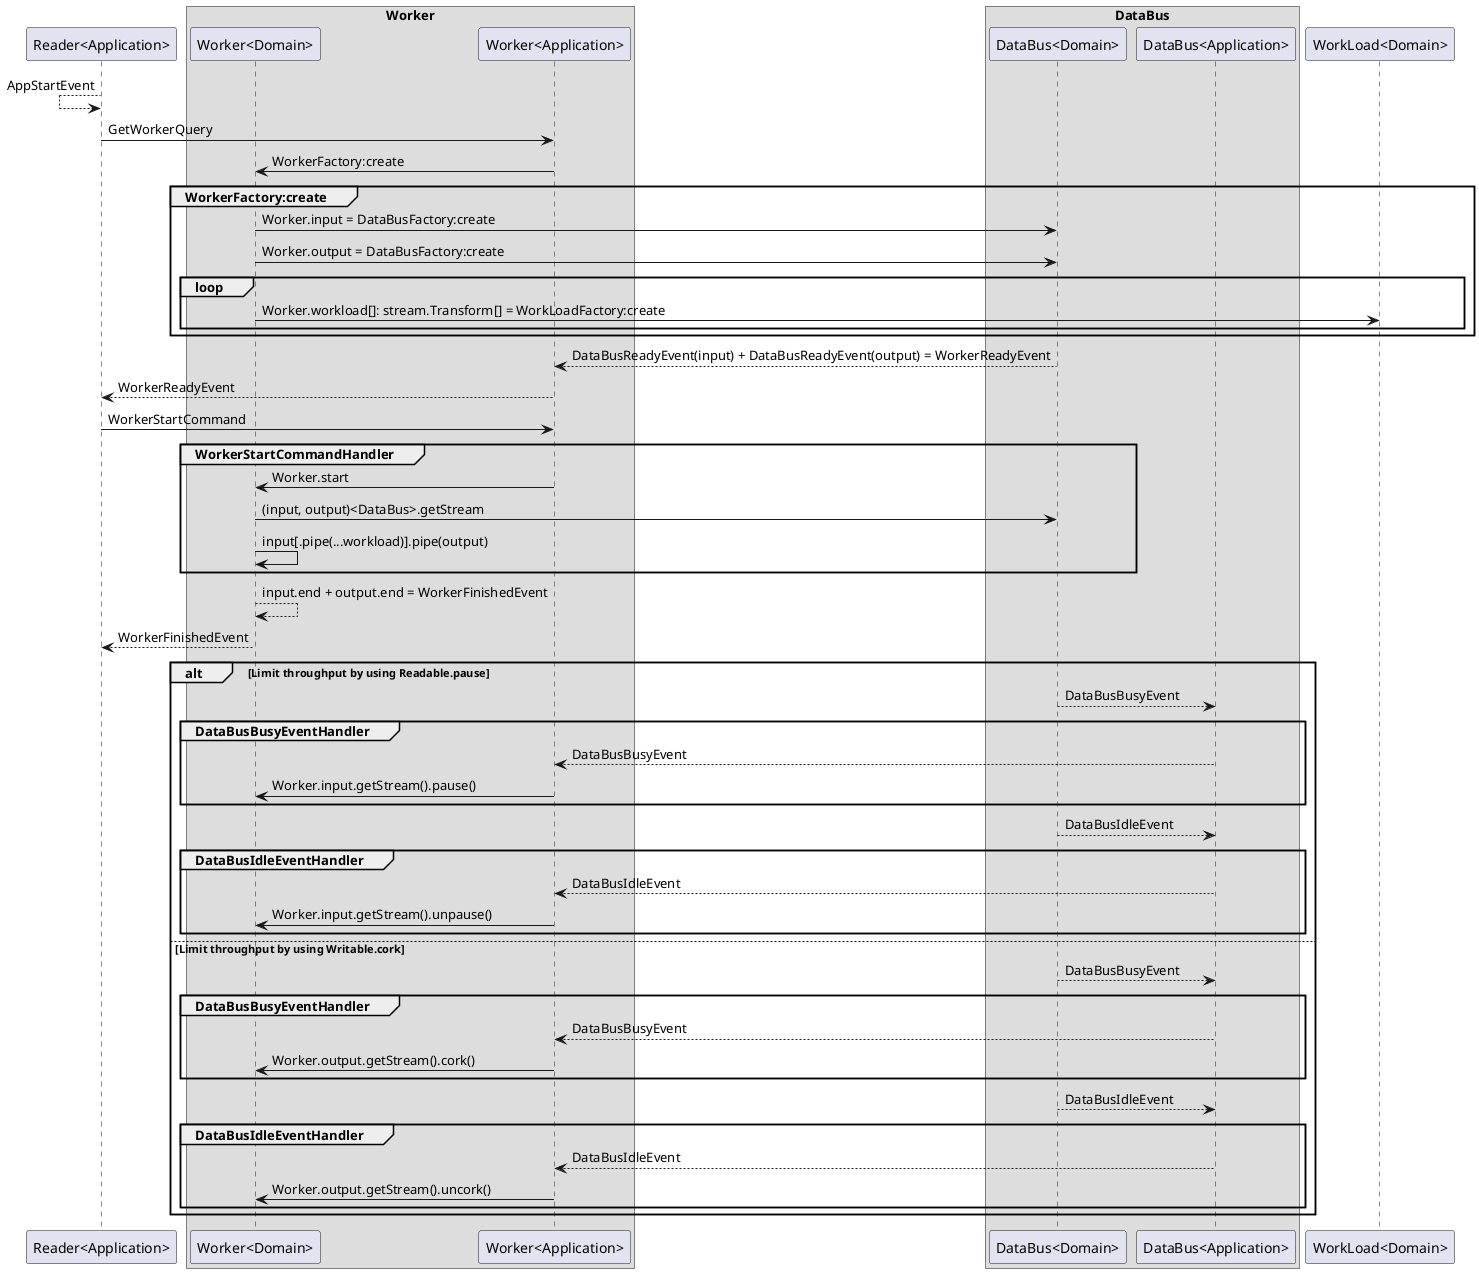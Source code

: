 @startuml Basic Use Case
participant "Reader<Application>"
box "Worker"
participant "Worker<Domain>"
participant "Worker<Application>"
end box
box "DataBus"
participant "DataBus<Domain>"
participant "DataBus<Application>"
end box

"Reader<Application>" <-- "Reader<Application>": AppStartEvent
"Reader<Application>" -> "Worker<Application>": GetWorkerQuery
"Worker<Application>" -> "Worker<Domain>": WorkerFactory:create
group WorkerFactory:create
"Worker<Domain>" -> "DataBus<Domain>": Worker.input = DataBusFactory:create
"Worker<Domain>" -> "DataBus<Domain>": Worker.output = DataBusFactory:create
    loop 
    "Worker<Domain>" -> "WorkLoad<Domain>": Worker.workload[]: stream.Transform[] = WorkLoadFactory:create
    end
end
"DataBus<Domain>" --> "Worker<Application>": DataBusReadyEvent(input) + DataBusReadyEvent(output) = WorkerReadyEvent
"Worker<Application>" --> "Reader<Application>": WorkerReadyEvent
"Worker<Application>" <- "Reader<Application>": WorkerStartCommand
group WorkerStartCommandHandler
"Worker<Application>" -> "Worker<Domain>": Worker.start
"Worker<Domain>" -> "DataBus<Domain>": (input, output)<DataBus>.getStream 
"Worker<Domain>" -> "Worker<Domain>": input[.pipe(...workload)].pipe(output)
end
"Worker<Domain>" --> "Worker<Domain>": input.end + output.end = WorkerFinishedEvent
"Worker<Domain>" --> "Reader<Application>": WorkerFinishedEvent

alt Limit throughput by using Readable.pause
    "DataBus<Domain>" --> "DataBus<Application>": DataBusBusyEvent
    group DataBusBusyEventHandler
    "Worker<Application>" <-- "DataBus<Application>": DataBusBusyEvent
    "Worker<Application>" -> "Worker<Domain>": Worker.input.getStream().pause()
    end
    "DataBus<Domain>" --> "DataBus<Application>": DataBusIdleEvent
    group DataBusIdleEventHandler
    "Worker<Application>" <-- "DataBus<Application>": DataBusIdleEvent
    "Worker<Application>" -> "Worker<Domain>": Worker.input.getStream().unpause()
    end
else Limit throughput by using Writable.cork
    "DataBus<Domain>" --> "DataBus<Application>": DataBusBusyEvent
    group DataBusBusyEventHandler
    "Worker<Application>" <-- "DataBus<Application>": DataBusBusyEvent
    "Worker<Application>" -> "Worker<Domain>": Worker.output.getStream().cork()
    end
    "DataBus<Domain>" --> "DataBus<Application>": DataBusIdleEvent
    group DataBusIdleEventHandler
    "Worker<Application>" <-- "DataBus<Application>": DataBusIdleEvent
    "Worker<Application>" -> "Worker<Domain>": Worker.output.getStream().uncork()
    end
end

@enduml